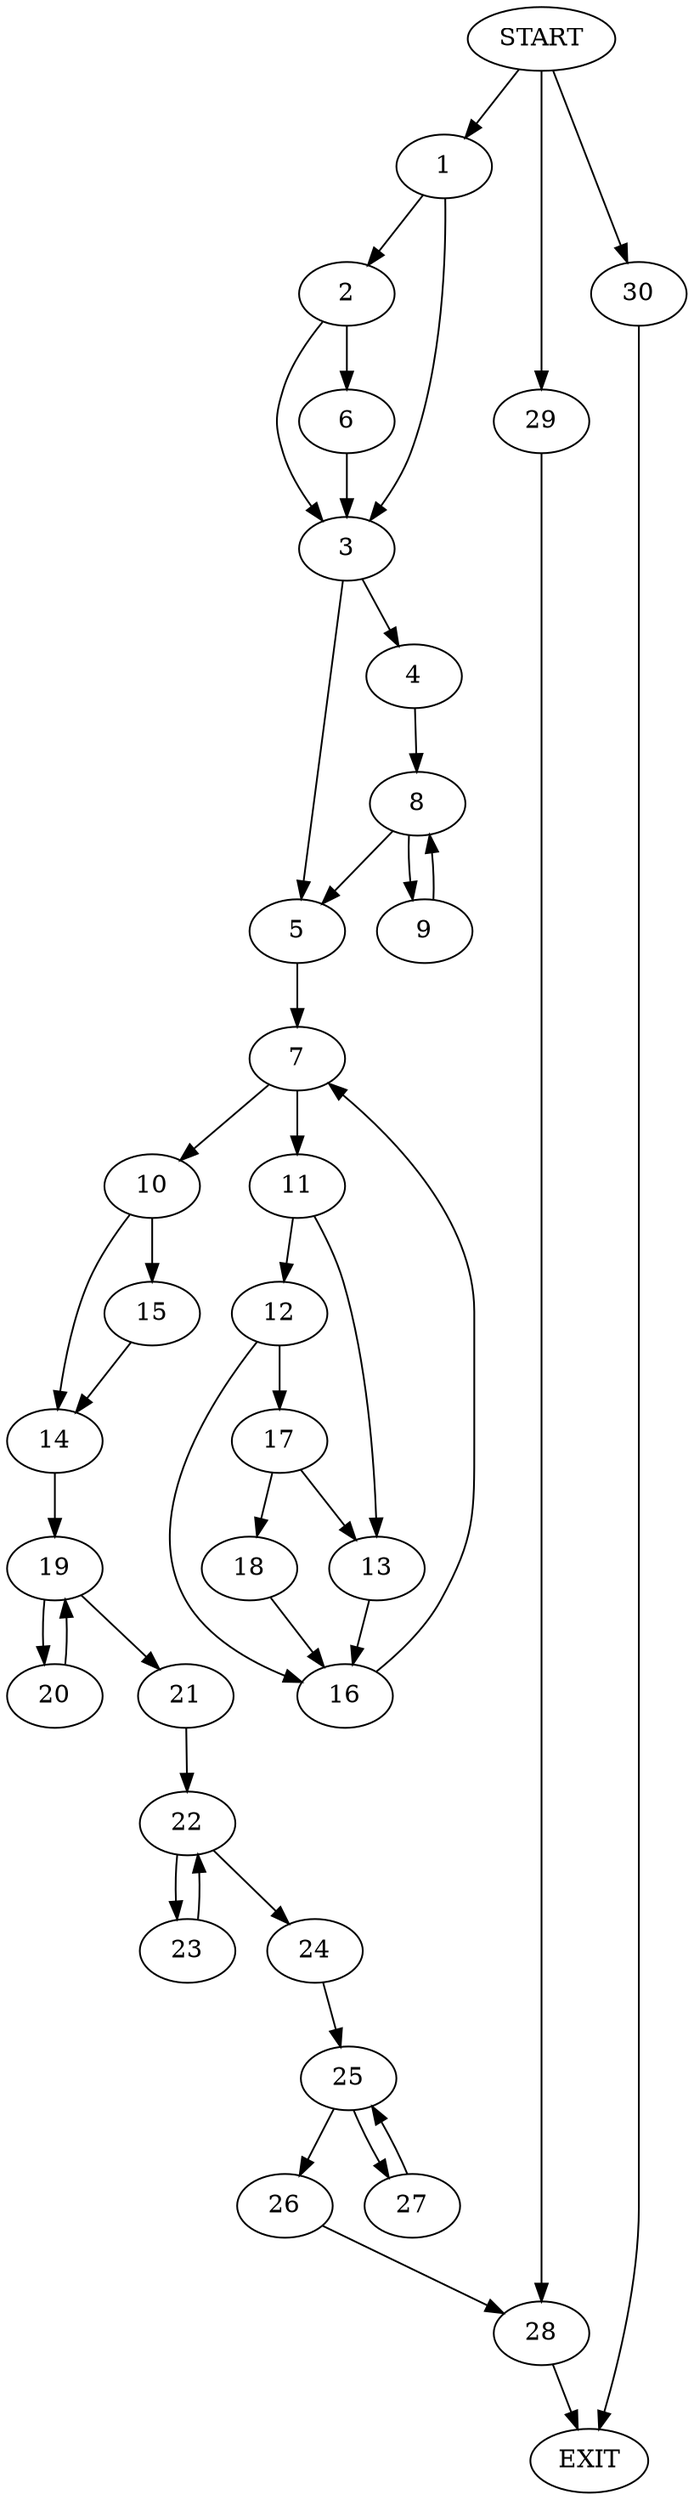 digraph {
0 [label="START"]
31 [label="EXIT"]
0 -> 1
1 -> 2
1 -> 3
3 -> 4
3 -> 5
2 -> 3
2 -> 6
6 -> 3
5 -> 7
4 -> 8
8 -> 5
8 -> 9
9 -> 8
7 -> 10
7 -> 11
11 -> 12
11 -> 13
10 -> 14
10 -> 15
12 -> 16
12 -> 17
13 -> 16
17 -> 18
17 -> 13
16 -> 7
18 -> 16
15 -> 14
14 -> 19
19 -> 20
19 -> 21
21 -> 22
20 -> 19
22 -> 23
22 -> 24
23 -> 22
24 -> 25
25 -> 26
25 -> 27
26 -> 28
27 -> 25
28 -> 31
0 -> 29
29 -> 28
0 -> 30
30 -> 31
}
